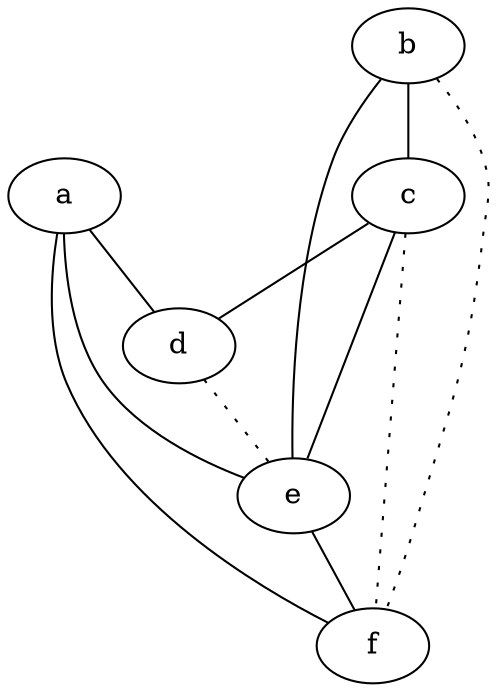 graph {
a -- d;
a -- e;
a -- f;
b -- c;
b -- e;
b -- f [style=dotted];
c -- d;
c -- e;
c -- f [style=dotted];
d -- e [style=dotted];
e -- f;
}
